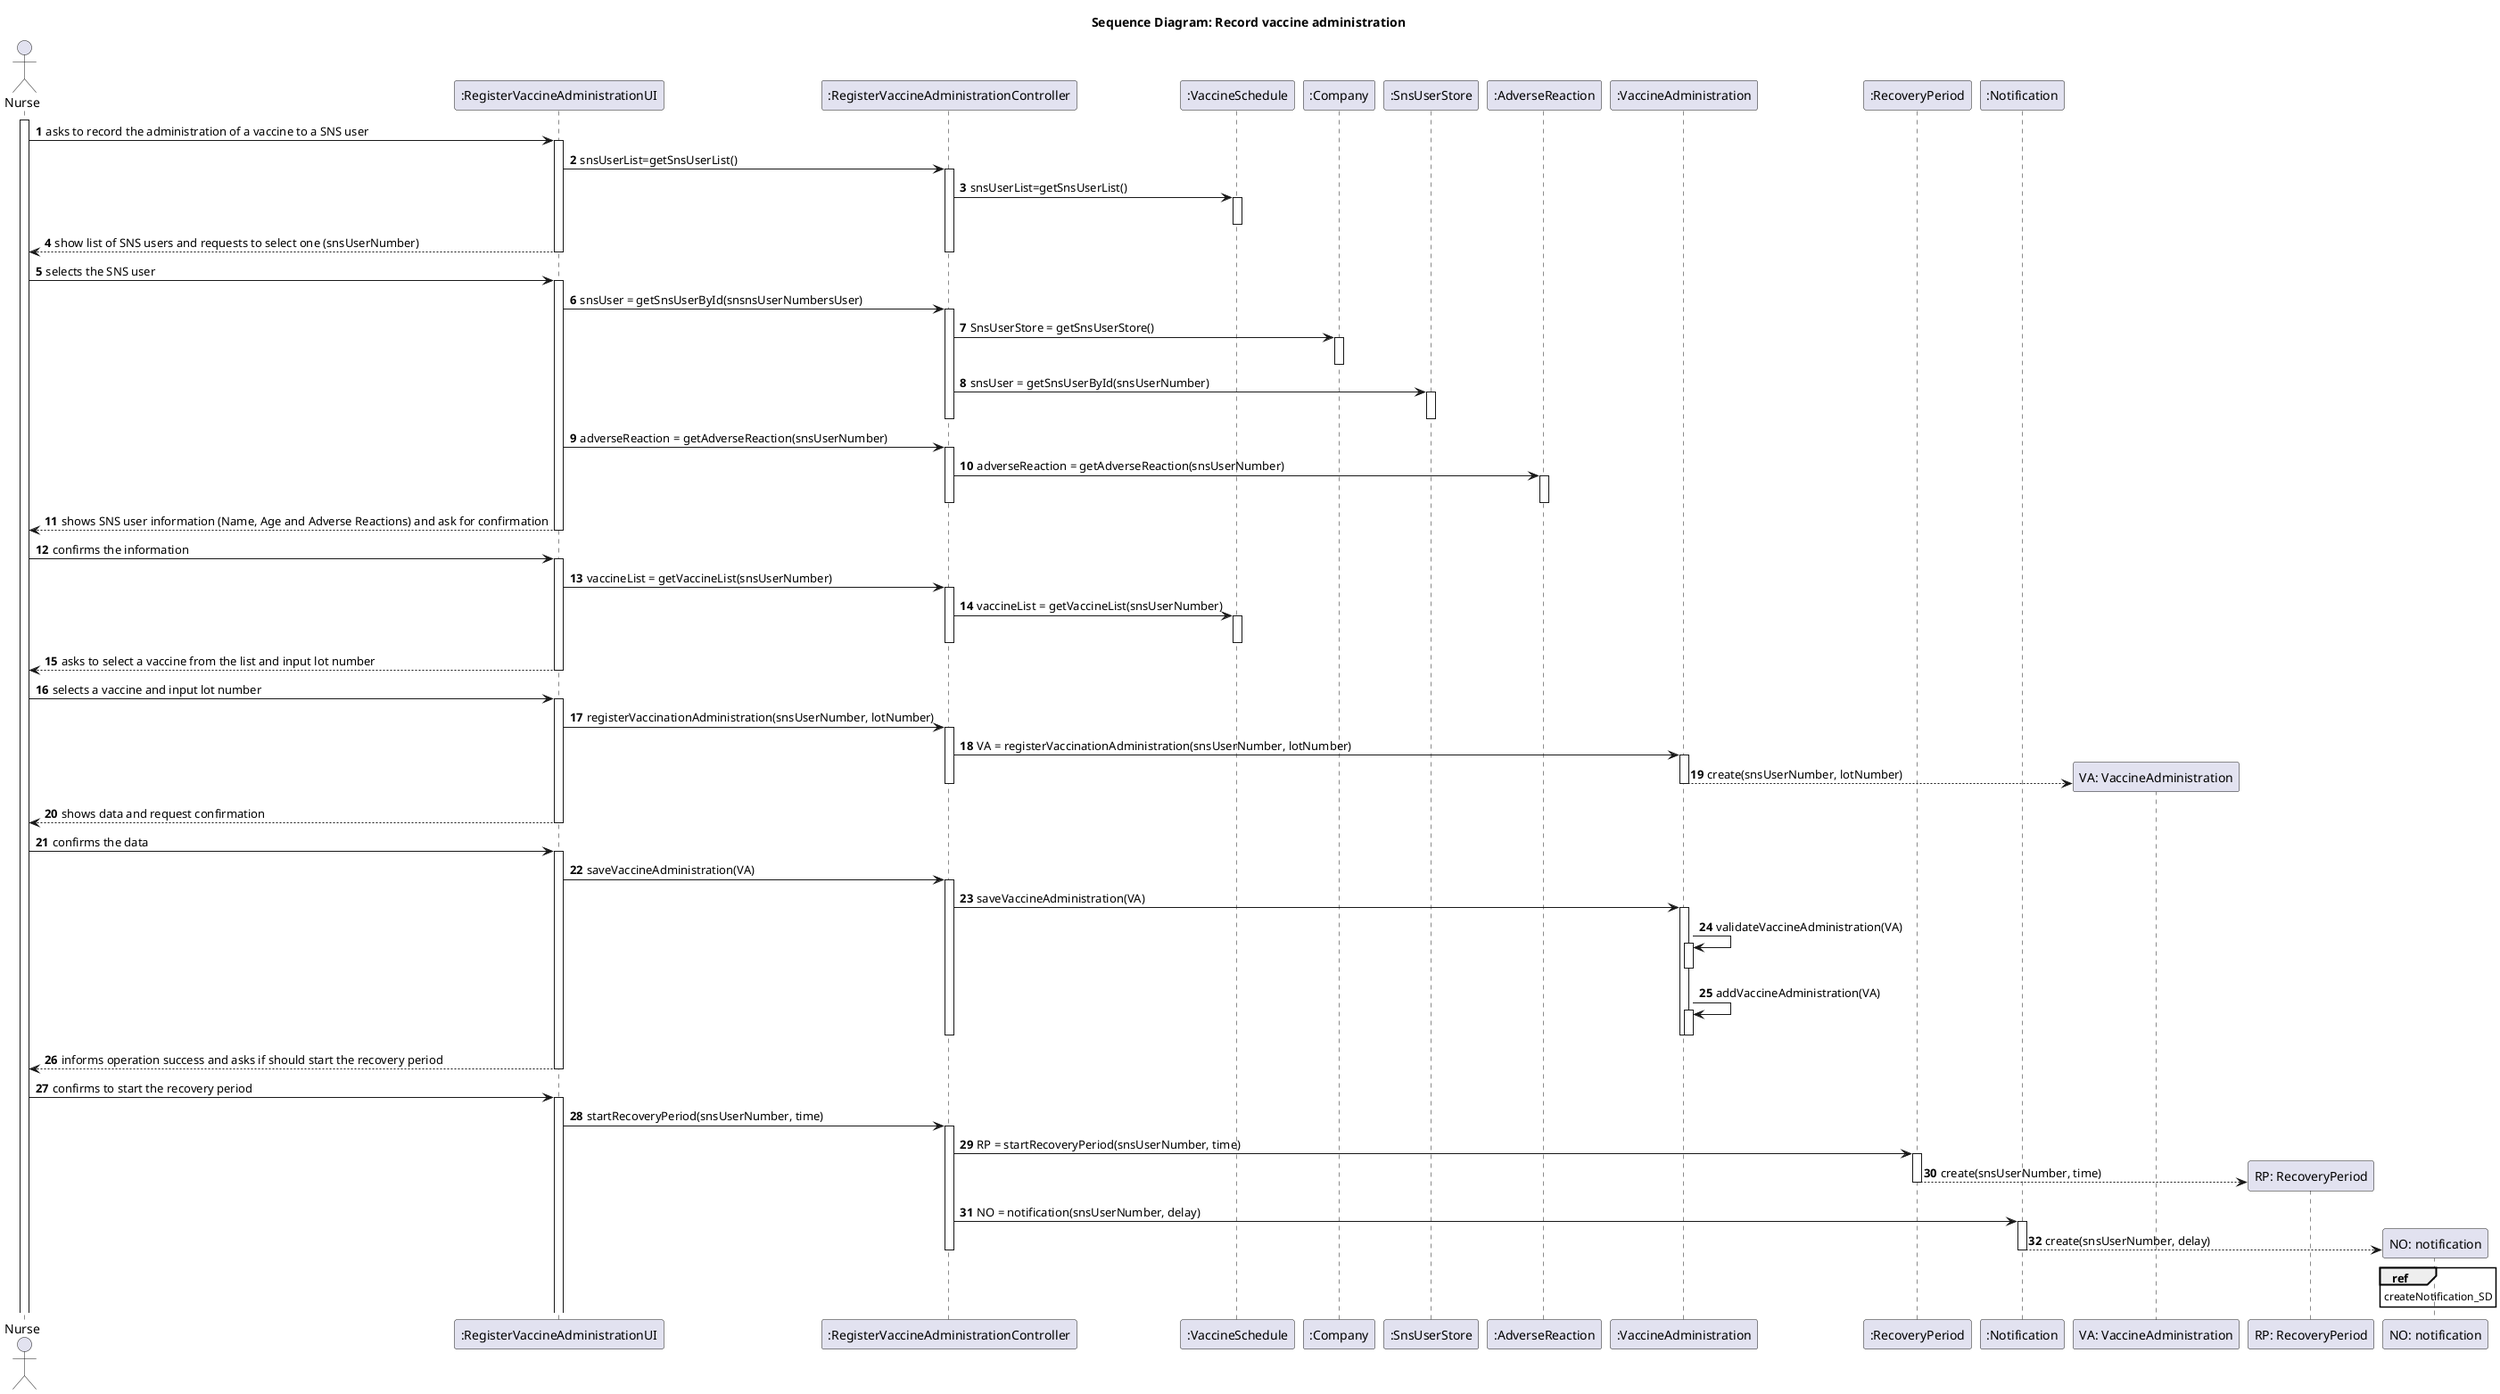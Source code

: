 @startuml US08_SD

title Sequence Diagram: Record vaccine administration

autonumber

actor "Nurse" as N

participant ":RegisterVaccineAdministrationUI" as UI
participant ":RegisterVaccineAdministrationController" as CTRL
participant ":VaccineSchedule" as VSH
participant ":Company" as COMP
participant ":SnsUserStore" as STORE
participant ":AdverseReaction" as AR
participant ":VaccineAdministration" as VA
participant ":RecoveryPeriod" as RP
participant ":Notification" as NO



activate N

N -> UI : asks to record the administration of a vaccine to a SNS user
activate UI

UI -> CTRL : snsUserList=getSnsUserList()
activate CTRL

CTRL -> VSH : snsUserList=getSnsUserList()
activate VSH
deactivate VSH

UI --> N : show list of SNS users and requests to select one (snsUserNumber)
deactivate UI
deactivate CTRL

N -> UI : selects the SNS user
activate UI

UI -> CTRL : snsUser = getSnsUserById(snsnsUserNumbersUser)
activate CTRL

CTRL -> COMP : SnsUserStore = getSnsUserStore()
activate COMP
deactivate COMP

CTRL -> STORE : snsUser = getSnsUserById(snsUserNumber)
activate STORE
deactivate STORE

deactivate CTRL

UI -> CTRL : adverseReaction = getAdverseReaction(snsUserNumber)
activate CTRL

CTRL -> AR : adverseReaction = getAdverseReaction(snsUserNumber)
activate AR
deactivate AR
deactivate CTRL

UI --> N : shows SNS user information (Name, Age and Adverse Reactions) and ask for confirmation
deactivate UI

N -> UI : confirms the information
activate UI

UI -> CTRL : vaccineList = getVaccineList(snsUserNumber)
activate CTRL

CTRL -> VSH : vaccineList = getVaccineList(snsUserNumber)
activate VSH
deactivate VSH
deactivate CTRL

UI --> N : asks to select a vaccine from the list and input lot number
deactivate UI

N -> UI : selects a vaccine and input lot number
activate UI

UI -> CTRL : registerVaccinationAdministration(snsUserNumber, lotNumber)
activate CTRL

CTRL -> VA : VA = registerVaccinationAdministration(snsUserNumber, lotNumber)
activate VA

VA --> "VA: VaccineAdministration"** : create(snsUserNumber, lotNumber)
deactivate VA
deactivate CTRL

UI --> N : shows data and request confirmation
deactivate UI

N -> UI : confirms the data
activate UI

UI -> CTRL : saveVaccineAdministration(VA)
activate CTRL

CTRL -> VA : saveVaccineAdministration(VA)
activate VA

VA -> VA : validateVaccineAdministration(VA)
activate VA
deactivate VA

VA -> VA : addVaccineAdministration(VA)
activate VA
deactivate VA

deactivate VA
deactivate CTRL

UI --> N : informs operation success and asks if should start the recovery period
deactivate UI


N -> UI : confirms to start the recovery period
activate UI

UI -> CTRL : startRecoveryPeriod(snsUserNumber, time)
activate CTRL

CTRL -> RP : RP = startRecoveryPeriod(snsUserNumber, time)
activate RP

RP --> "RP: RecoveryPeriod"** : create(snsUserNumber, time)
deactivate RP

CTRL -> NO : NO = notification(snsUserNumber, delay)
activate NO

NO --> "NO: notification"**: create(snsUserNumber, delay)

ref over "NO: notification"  
	createNotification_SD
end ref

deactivate NO
deactivate CTRL






@enduml